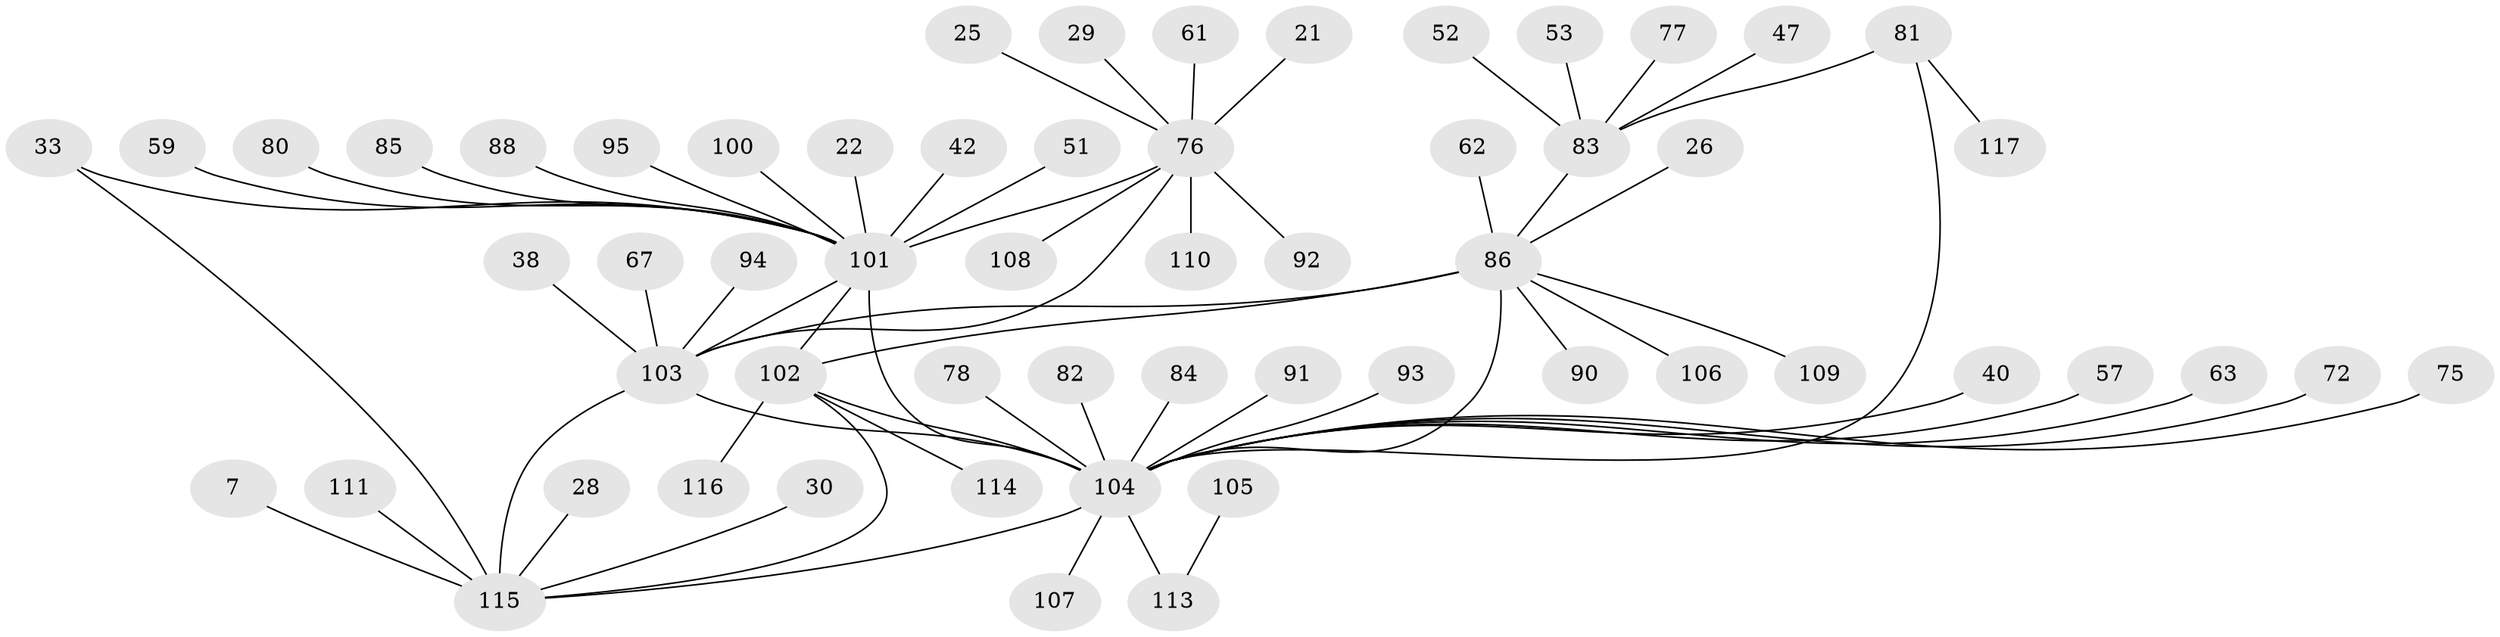// original degree distribution, {7: 0.03418803418803419, 13: 0.008547008547008548, 12: 0.008547008547008548, 8: 0.017094017094017096, 10: 0.017094017094017096, 1: 0.5726495726495726, 6: 0.03418803418803419, 14: 0.008547008547008548, 3: 0.09401709401709402, 2: 0.1623931623931624, 5: 0.02564102564102564, 4: 0.017094017094017096}
// Generated by graph-tools (version 1.1) at 2025/50/03/04/25 21:50:23]
// undirected, 58 vertices, 66 edges
graph export_dot {
graph [start="1"]
  node [color=gray90,style=filled];
  7;
  21;
  22;
  25;
  26;
  28;
  29;
  30;
  33;
  38 [super="+20"];
  40;
  42;
  47;
  51;
  52;
  53;
  57;
  59;
  61;
  62;
  63;
  67;
  72;
  75 [super="+35"];
  76 [super="+66+9"];
  77 [super="+39"];
  78;
  80;
  81 [super="+27+58"];
  82;
  83 [super="+34"];
  84;
  85;
  86 [super="+3"];
  88;
  90;
  91;
  92;
  93;
  94;
  95;
  100;
  101 [super="+46+79+32"];
  102 [super="+4+10+74+49+37+18+48+60+64+99"];
  103 [super="+45+69+36+23"];
  104 [super="+96+71+97+24"];
  105;
  106;
  107;
  108;
  109;
  110 [super="+89"];
  111 [super="+73"];
  113 [super="+98+55"];
  114;
  115 [super="+112+6"];
  116 [super="+70"];
  117;
  7 -- 115;
  21 -- 76;
  22 -- 101;
  25 -- 76;
  26 -- 86;
  28 -- 115;
  29 -- 76;
  30 -- 115;
  33 -- 101;
  33 -- 115;
  38 -- 103;
  40 -- 104;
  42 -- 101;
  47 -- 83;
  51 -- 101;
  52 -- 83;
  53 -- 83;
  57 -- 104;
  59 -- 101;
  61 -- 76;
  62 -- 86;
  63 -- 104;
  67 -- 103;
  72 -- 104;
  75 -- 104;
  76 -- 101 [weight=6];
  76 -- 103;
  76 -- 108;
  76 -- 92;
  76 -- 110;
  77 -- 83;
  78 -- 104;
  80 -- 101;
  81 -- 117;
  81 -- 104;
  81 -- 83 [weight=2];
  82 -- 104;
  83 -- 86 [weight=2];
  84 -- 104;
  85 -- 101;
  86 -- 106;
  86 -- 109;
  86 -- 90;
  86 -- 103 [weight=3];
  86 -- 102 [weight=2];
  86 -- 104;
  88 -- 101;
  91 -- 104;
  93 -- 104;
  94 -- 103;
  95 -- 101;
  100 -- 101;
  101 -- 103;
  101 -- 102 [weight=2];
  101 -- 104 [weight=3];
  102 -- 114;
  102 -- 115;
  102 -- 116;
  102 -- 104;
  103 -- 115 [weight=2];
  103 -- 104 [weight=3];
  104 -- 107;
  104 -- 113 [weight=2];
  104 -- 115 [weight=2];
  105 -- 113;
  111 -- 115 [weight=2];
}
